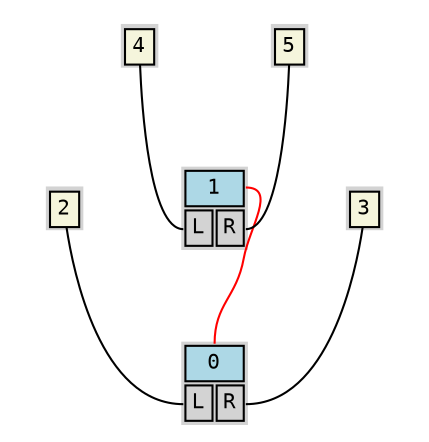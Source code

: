 graph structs {
  node [shape=none, fontsize=10,fontname="Courier"]

  n0 [label=<
  <table bgcolor="lightgrey" border="0" cellborder="1" cellspacing="2">
  <tr><td colspan="2" port="M" bgcolor="lightblue">0</td></tr>
  <tr><td port="L">L</td><td port="R">R</td></tr>
  </table>>];
  n1 [label=<
  <table bgcolor="lightgrey" border="0" cellborder="1" cellspacing="2">
  <tr><td colspan="2" port="M" bgcolor="lightblue">1</td></tr>
  <tr><td port="L">L</td><td port="R">R</td></tr>
  </table>>];
  n2 [label=<
  <table bgcolor="lightgrey" border="0" cellborder="1" cellspacing="2">
  <tr><td colspan="2" port="L" bgcolor="beige">2</td></tr>
  </table>>];
  n3 [label=<
  <table bgcolor="lightgrey" border="0" cellborder="1" cellspacing="2">
  <tr><td colspan="2" port="L" bgcolor="beige">3</td></tr>
  </table>>];
  n4 [label=<
  <table bgcolor="lightgrey" border="0" cellborder="1" cellspacing="2">
  <tr><td colspan="2" port="L" bgcolor="beige">4</td></tr>
  </table>>];
  n5 [label=<
  <table bgcolor="lightgrey" border="0" cellborder="1" cellspacing="2">
  <tr><td colspan="2" port="L" bgcolor="beige">5</td></tr>
  </table>>];
  n1:M--n0:M[color=red]
  n2:L--n0:L[color=black]
  n3:L--n0:R[color=black]
  n4:L--n1:L[color=black]
  n5:L--n1:R[color=black]

}